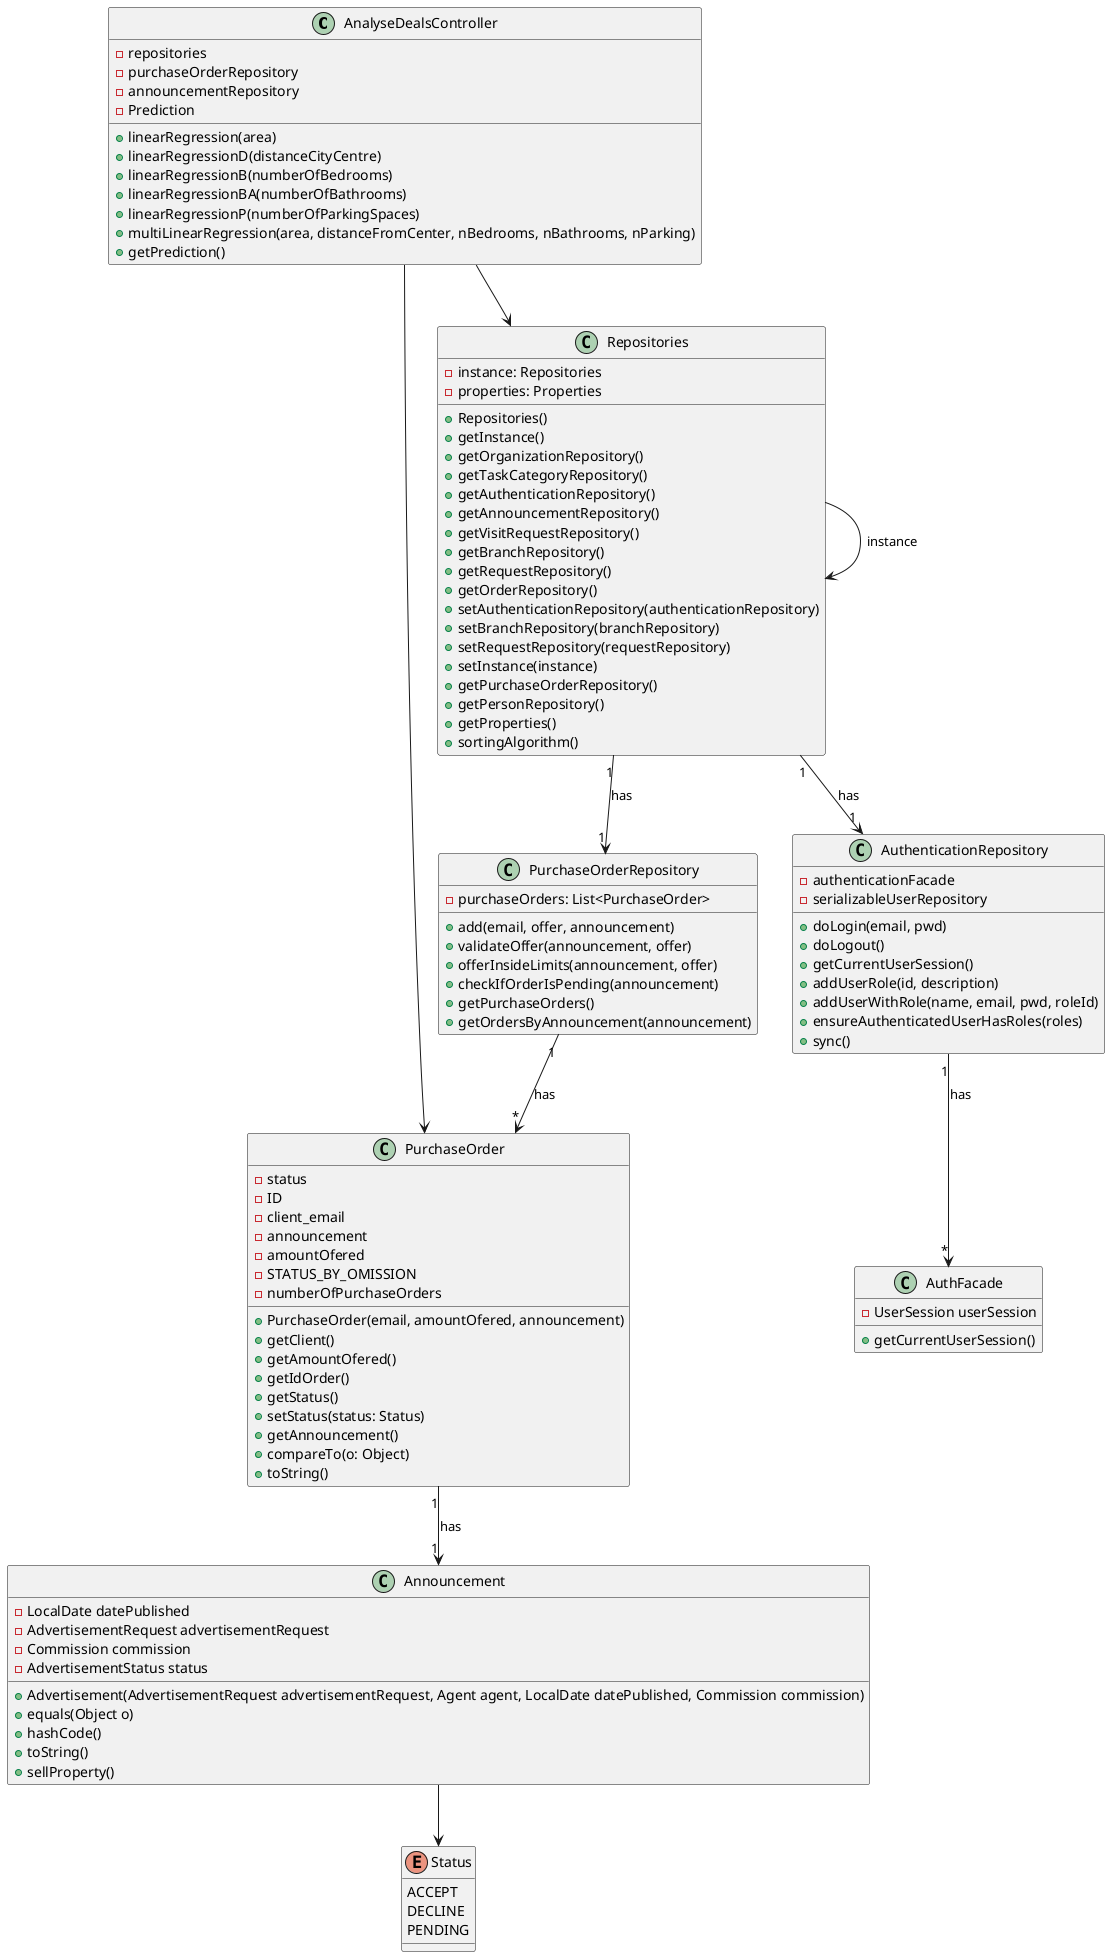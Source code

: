 @startuml

class AnalyseDealsController{
 - repositories
 - purchaseOrderRepository
 - announcementRepository
 - Prediction

 + linearRegression(area)
 + linearRegressionD(distanceCityCentre)
 + linearRegressionB(numberOfBedrooms)
 + linearRegressionBA(numberOfBathrooms)
 + linearRegressionP(numberOfParkingSpaces)
 + multiLinearRegression(area, distanceFromCenter, nBedrooms, nBathrooms, nParking)
 + getPrediction()

}


class AuthenticationRepository {
 - authenticationFacade
 - serializableUserRepository

 + doLogin(email, pwd)
 + doLogout()
 + getCurrentUserSession()
 + addUserRole(id, description)
 + addUserWithRole(name, email, pwd, roleId)
 + ensureAuthenticatedUserHasRoles(roles)
 + sync()
}

class Announcement {
-LocalDate datePublished
-AdvertisementRequest advertisementRequest
-Commission commission
-AdvertisementStatus status

+ Advertisement(AdvertisementRequest advertisementRequest, Agent agent, LocalDate datePublished, Commission commission)
+ equals(Object o)
+ hashCode()
+ toString()
+ sellProperty()
}

enum Status {
ACCEPT
DECLINE
PENDING
}

class AuthFacade {
-UserSession userSession
+getCurrentUserSession()
}

class PurchaseOrder {
 - status
 - ID
 - client_email
 - announcement
 - amountOfered
 - STATUS_BY_OMISSION
 - numberOfPurchaseOrders

 + PurchaseOrder(email, amountOfered, announcement)
 + getClient()
 + getAmountOfered()
 + getIdOrder()
 + getStatus()
 + setStatus(status: Status)
 + getAnnouncement()
 + compareTo(o: Object)
 + toString()


}

class PurchaseOrderRepository {
 - purchaseOrders: List<PurchaseOrder>

 + add(email, offer, announcement)
 + validateOffer(announcement, offer)
 + offerInsideLimits(announcement, offer)
 + checkIfOrderIsPending(announcement)
 + getPurchaseOrders()
 + getOrdersByAnnouncement(announcement)
}


class Repositories {
 - instance: Repositories
 - properties: Properties

 + Repositories()
 + getInstance()
 + getOrganizationRepository()
 + getTaskCategoryRepository()
 + getAuthenticationRepository()
 + getAnnouncementRepository()
 + getVisitRequestRepository()
 + getBranchRepository()
 + getRequestRepository()
 + getOrderRepository()
 + setAuthenticationRepository(authenticationRepository)
 + setBranchRepository(branchRepository)
 + setRequestRepository(requestRepository)
 + setInstance(instance)
 + getPurchaseOrderRepository()
 + getPersonRepository()
 + getProperties()
 + sortingAlgorithm()
}

AnalyseDealsController --> Repositories
AnalyseDealsController --> PurchaseOrder

Repositories --> Repositories : instance

Repositories "1" --> "1" AuthenticationRepository : has
Repositories "1" --> "1" PurchaseOrderRepository : has

PurchaseOrderRepository "1" --> "*" PurchaseOrder : has

AuthenticationRepository "1" --> "*" AuthFacade : has

Announcement --> Status

PurchaseOrder "1" --> "1" Announcement : has



@enduml